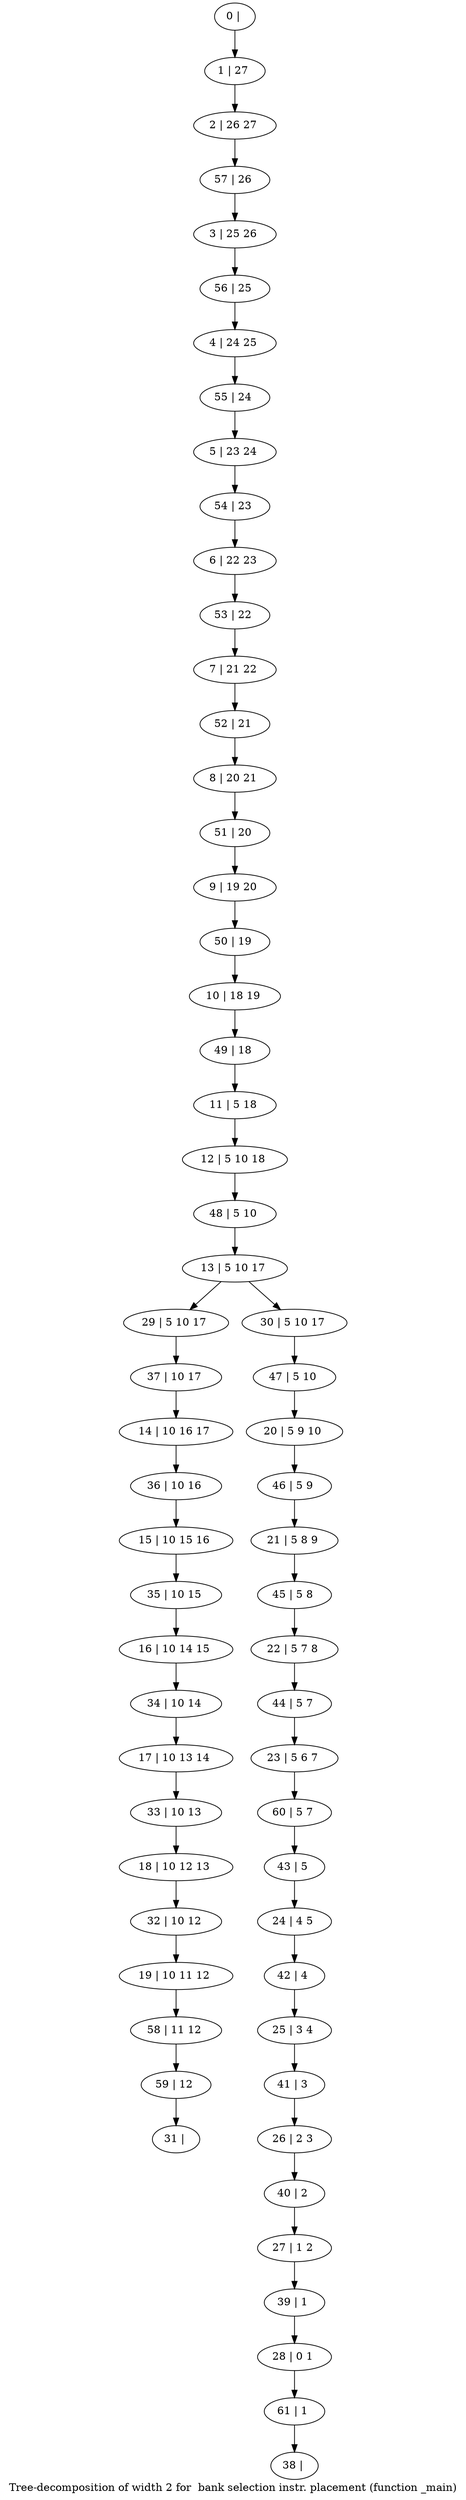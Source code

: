 digraph G {
graph [label="Tree-decomposition of width 2 for  bank selection instr. placement (function _main)"]
0[label="0 | "];
1[label="1 | 27 "];
2[label="2 | 26 27 "];
3[label="3 | 25 26 "];
4[label="4 | 24 25 "];
5[label="5 | 23 24 "];
6[label="6 | 22 23 "];
7[label="7 | 21 22 "];
8[label="8 | 20 21 "];
9[label="9 | 19 20 "];
10[label="10 | 18 19 "];
11[label="11 | 5 18 "];
12[label="12 | 5 10 18 "];
13[label="13 | 5 10 17 "];
14[label="14 | 10 16 17 "];
15[label="15 | 10 15 16 "];
16[label="16 | 10 14 15 "];
17[label="17 | 10 13 14 "];
18[label="18 | 10 12 13 "];
19[label="19 | 10 11 12 "];
20[label="20 | 5 9 10 "];
21[label="21 | 5 8 9 "];
22[label="22 | 5 7 8 "];
23[label="23 | 5 6 7 "];
24[label="24 | 4 5 "];
25[label="25 | 3 4 "];
26[label="26 | 2 3 "];
27[label="27 | 1 2 "];
28[label="28 | 0 1 "];
29[label="29 | 5 10 17 "];
30[label="30 | 5 10 17 "];
31[label="31 | "];
32[label="32 | 10 12 "];
33[label="33 | 10 13 "];
34[label="34 | 10 14 "];
35[label="35 | 10 15 "];
36[label="36 | 10 16 "];
37[label="37 | 10 17 "];
38[label="38 | "];
39[label="39 | 1 "];
40[label="40 | 2 "];
41[label="41 | 3 "];
42[label="42 | 4 "];
43[label="43 | 5 "];
44[label="44 | 5 7 "];
45[label="45 | 5 8 "];
46[label="46 | 5 9 "];
47[label="47 | 5 10 "];
48[label="48 | 5 10 "];
49[label="49 | 18 "];
50[label="50 | 19 "];
51[label="51 | 20 "];
52[label="52 | 21 "];
53[label="53 | 22 "];
54[label="54 | 23 "];
55[label="55 | 24 "];
56[label="56 | 25 "];
57[label="57 | 26 "];
58[label="58 | 11 12 "];
59[label="59 | 12 "];
60[label="60 | 5 7 "];
61[label="61 | 1 "];
0->1 ;
1->2 ;
11->12 ;
13->29 ;
13->30 ;
32->19 ;
18->32 ;
33->18 ;
17->33 ;
34->17 ;
16->34 ;
35->16 ;
15->35 ;
36->15 ;
14->36 ;
37->14 ;
29->37 ;
39->28 ;
27->39 ;
40->27 ;
26->40 ;
41->26 ;
25->41 ;
42->25 ;
24->42 ;
43->24 ;
44->23 ;
22->44 ;
45->22 ;
21->45 ;
46->21 ;
20->46 ;
47->20 ;
30->47 ;
48->13 ;
12->48 ;
49->11 ;
10->49 ;
50->10 ;
9->50 ;
51->9 ;
8->51 ;
52->8 ;
7->52 ;
53->7 ;
6->53 ;
54->6 ;
5->54 ;
55->5 ;
4->55 ;
56->4 ;
3->56 ;
57->3 ;
2->57 ;
19->58 ;
59->31 ;
58->59 ;
60->43 ;
23->60 ;
61->38 ;
28->61 ;
}
